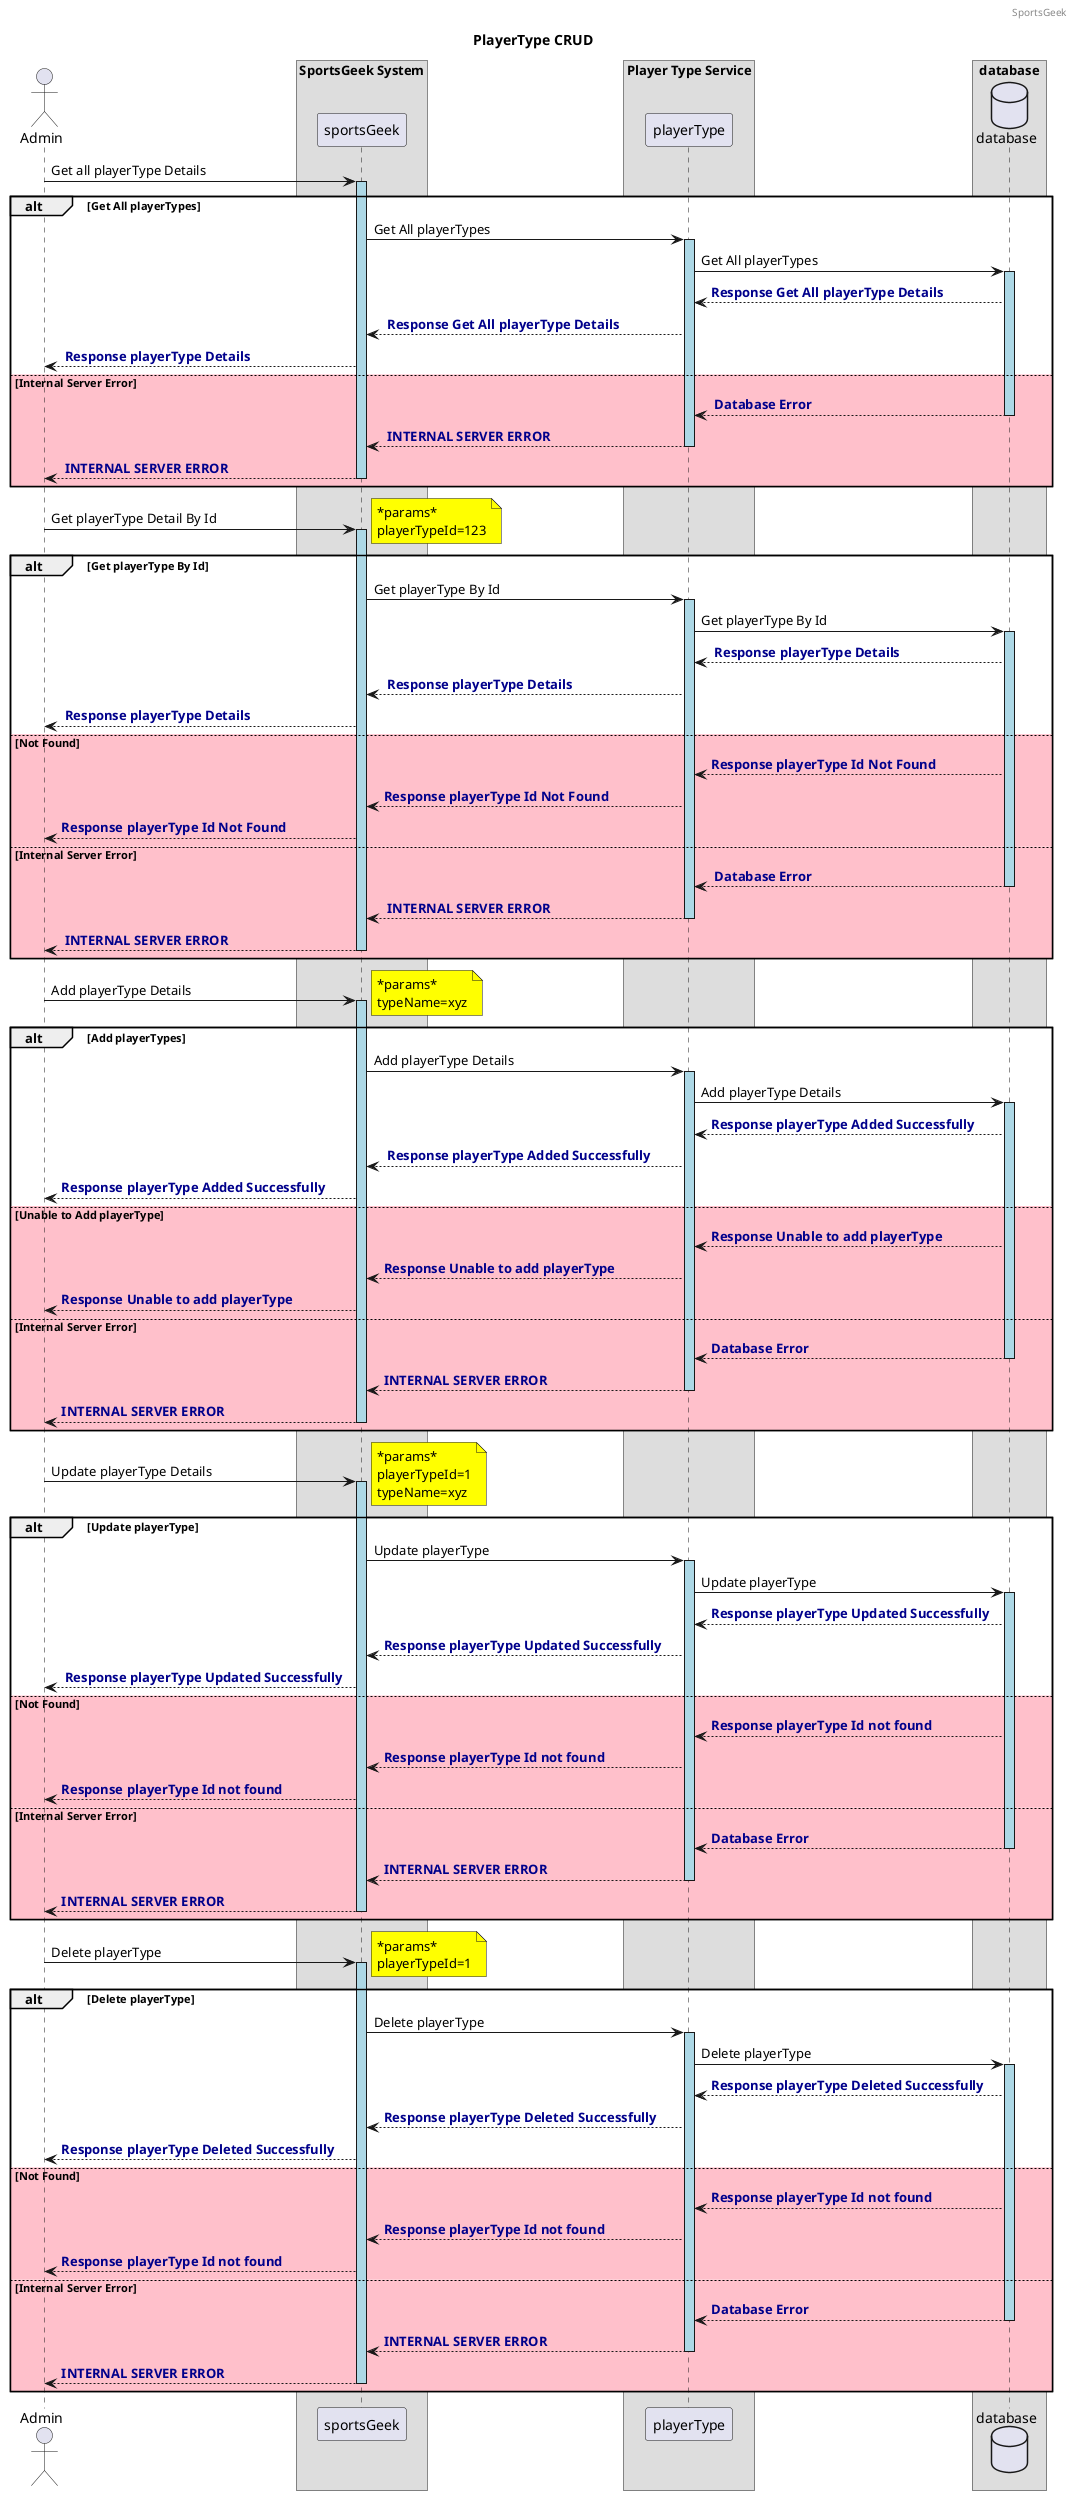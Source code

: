 @startuml
header SportsGeek
title PlayerType CRUD
skinparam ParticipantPadding 10
skinparam BoxPadding 20
actor Admin
box "SportsGeek System"
 participant sportsGeek
end box
box "Player Type Service"
 participant playerType
end box
box "database"
    database database
end box

Admin -> sportsGeek: Get all playerType Details
activate "sportsGeek" #lightblue
alt #white Get All playerTypes
    sportsGeek -> "playerType" : Get All playerTypes
    activate playerType #lightblue
    "playerType" -> "database" : Get All playerTypes
    activate "database" #lightblue
    "database" --> "playerType" : <font color=darkblue><b>Response Get All playerType Details
    "playerType" --> "sportsGeek" : <font color=darkblue><b> Response Get All playerType Details
"sportsGeek" --> Admin : <font color=darkblue><b> Response playerType Details
else #pink Internal Server Error
"database" --> "playerType" : <font color=darkblue><b> Database Error
deactivate "database"
"playerType" --> "sportsGeek" : <font color=darkblue><b> INTERNAL SERVER ERROR
deactivate "playerType"
"sportsGeek" --> Admin : <font color=darkblue><b> INTERNAL SERVER ERROR
deactivate "sportsGeek"
end alt

Admin -> "sportsGeek": Get playerType Detail By Id
activate "sportsGeek" #lightblue
alt #white Get playerType By Id
note right #yellow
        *params*
        playerTypeId=123
        end note
    "sportsGeek" -> "playerType" : Get playerType By Id
    activate playerType #lightblue
    "playerType" -> "database" : Get playerType By Id
        activate "database" #lightblue
    "database" --> "playerType" : <font color=darkblue><b> Response playerType Details
"playerType" --> "sportsGeek" : <font color=darkblue><b> Response playerType Details
"sportsGeek" --> Admin : <font color=darkblue><b> Response playerType Details
else #pink Not Found
      "database" --> "playerType" : <font color=darkblue><b>Response playerType Id Not Found
"playerType" --> "sportsGeek" : <font color=darkblue><b>Response playerType Id Not Found
"sportsGeek" --> Admin : <font color=darkblue><b>Response playerType Id Not Found
else #pink Internal Server Error
"database" --> "playerType" : <font color=darkblue><b> Database Error
deactivate "database"
"playerType" --> "sportsGeek" : <font color=darkblue><b> INTERNAL SERVER ERROR
deactivate "playerType"
"sportsGeek" --> Admin : <font color=darkblue><b> INTERNAL SERVER ERROR
deactivate "sportsGeek"
end alt


Admin -> "sportsGeek": Add playerType Details
activate "sportsGeek" #lightblue
note right #yellow
        *params*
        typeName=xyz
        end note
alt #white Add playerTypes
    "sportsGeek" -> "playerType" : Add playerType Details
    activate playerType #lightblue
    playerType -> "database" : Add playerType Details
    activate "database" #lightblue
    "database" --> "playerType" : <font color=darkblue><b>Response playerType Added Successfully
"playerType" --> "sportsGeek" : <font color=darkblue><b> Response playerType Added Successfully
"sportsGeek" --> Admin : <font color=darkblue><b>Response playerType Added Successfully
else #pink Unable to Add playerType
"database" --> "playerType" : <font color=darkblue><b>Response Unable to add playerType
"playerType" --> "sportsGeek" : <font color=darkblue><b>Response Unable to add playerType
"sportsGeek" --> Admin : <font color=darkblue><b>Response Unable to add playerType
else #pink Internal Server Error
"database" --> "playerType" : <font color=darkblue><b>Database Error
deactivate "database"
"playerType" --> "sportsGeek" : <font color=darkblue><b>INTERNAL SERVER ERROR
deactivate "playerType"
"sportsGeek" --> Admin : <font color=darkblue><b>INTERNAL SERVER ERROR
deactivate "sportsGeek"
end alt

Admin -> "sportsGeek": Update playerType Details
activate "sportsGeek" #lightblue
note right #yellow
        *params*
        playerTypeId=1
        typeName=xyz
        end note
alt #white Update playerType
    "sportsGeek" -> "playerType" : Update playerType
    activate playerType #lightblue
    playerType -> "database" : Update playerType
    activate "database" #lightblue
    "database" --> "playerType" : <font color=darkblue><b>Response playerType Updated Successfully
"playerType" --> "sportsGeek" : <font color=darkblue><b>Response playerType Updated Successfully
"sportsGeek" --> Admin : <font color=darkblue><b> Response playerType Updated Successfully
else #pink Not Found
"database" --> "playerType" : <font color=darkblue><b>Response playerType Id not found
"playerType" --> "sportsGeek" : <font color=darkblue><b>Response playerType Id not found
"sportsGeek" --> Admin : <font color=darkblue><b>Response playerType Id not found
else #pink Internal Server Error
"database" --> "playerType" : <font color=darkblue><b>Database Error
deactivate "database"
"playerType" --> "sportsGeek" : <font color=darkblue><b>INTERNAL SERVER ERROR
deactivate "playerType"
"sportsGeek" --> Admin : <font color=darkblue><b>INTERNAL SERVER ERROR
deactivate "sportsGeek"
end alt

Admin -> "sportsGeek": Delete playerType
activate "sportsGeek" #lightblue
note right #yellow
        *params*
        playerTypeId=1
        end note
alt #white Delete playerType
    "sportsGeek" -> "playerType" : Delete playerType
    activate playerType #lightblue
    playerType -> "database" : Delete playerType
    activate "database" #lightblue
    "database" --> "playerType" : <font color=darkblue><b>Response playerType Deleted Successfully
"playerType" --> "sportsGeek" : <font color=darkblue><b>Response playerType Deleted Successfully
"sportsGeek" --> Admin : <font color=darkblue><b>Response playerType Deleted Successfully
else #pink Not Found
"database" --> "playerType" : <font color=darkblue><b>Response playerType Id not found
"playerType" --> "sportsGeek" : <font color=darkblue><b>Response playerType Id not found
"sportsGeek" --> Admin : <font color=darkblue><b>Response playerType Id not found
else #pink Internal Server Error
"database" --> "playerType" : <font color=darkblue><b>Database Error
deactivate "database"
"playerType" --> "sportsGeek" : <font color=darkblue><b>INTERNAL SERVER ERROR
deactivate "playerType"
"sportsGeek" --> Admin : <font color=darkblue><b>INTERNAL SERVER ERROR
deactivate "sportsGeek"
end alt
@enduml